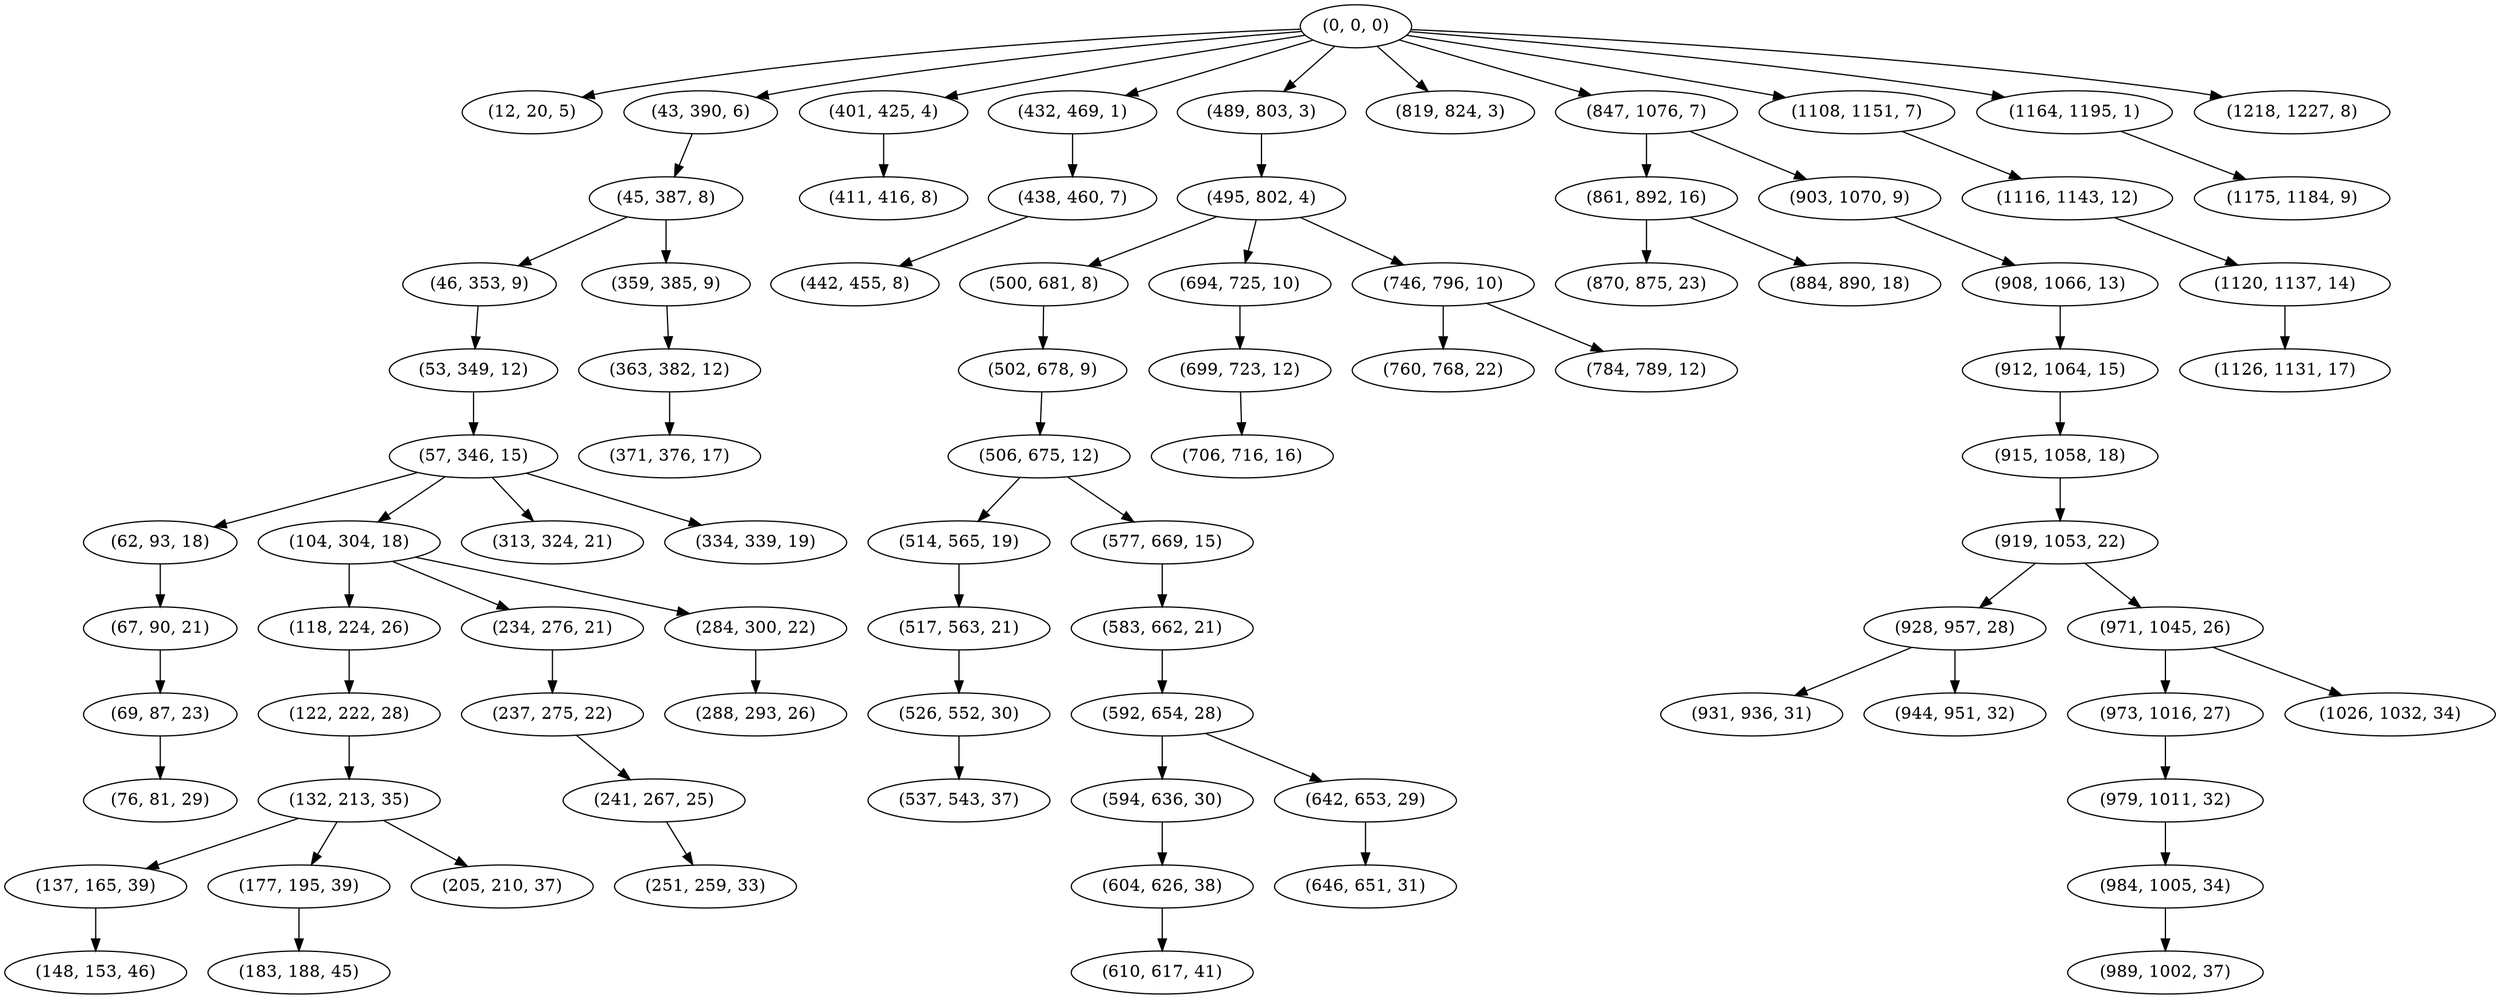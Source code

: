 digraph tree {
    "(0, 0, 0)";
    "(12, 20, 5)";
    "(43, 390, 6)";
    "(45, 387, 8)";
    "(46, 353, 9)";
    "(53, 349, 12)";
    "(57, 346, 15)";
    "(62, 93, 18)";
    "(67, 90, 21)";
    "(69, 87, 23)";
    "(76, 81, 29)";
    "(104, 304, 18)";
    "(118, 224, 26)";
    "(122, 222, 28)";
    "(132, 213, 35)";
    "(137, 165, 39)";
    "(148, 153, 46)";
    "(177, 195, 39)";
    "(183, 188, 45)";
    "(205, 210, 37)";
    "(234, 276, 21)";
    "(237, 275, 22)";
    "(241, 267, 25)";
    "(251, 259, 33)";
    "(284, 300, 22)";
    "(288, 293, 26)";
    "(313, 324, 21)";
    "(334, 339, 19)";
    "(359, 385, 9)";
    "(363, 382, 12)";
    "(371, 376, 17)";
    "(401, 425, 4)";
    "(411, 416, 8)";
    "(432, 469, 1)";
    "(438, 460, 7)";
    "(442, 455, 8)";
    "(489, 803, 3)";
    "(495, 802, 4)";
    "(500, 681, 8)";
    "(502, 678, 9)";
    "(506, 675, 12)";
    "(514, 565, 19)";
    "(517, 563, 21)";
    "(526, 552, 30)";
    "(537, 543, 37)";
    "(577, 669, 15)";
    "(583, 662, 21)";
    "(592, 654, 28)";
    "(594, 636, 30)";
    "(604, 626, 38)";
    "(610, 617, 41)";
    "(642, 653, 29)";
    "(646, 651, 31)";
    "(694, 725, 10)";
    "(699, 723, 12)";
    "(706, 716, 16)";
    "(746, 796, 10)";
    "(760, 768, 22)";
    "(784, 789, 12)";
    "(819, 824, 3)";
    "(847, 1076, 7)";
    "(861, 892, 16)";
    "(870, 875, 23)";
    "(884, 890, 18)";
    "(903, 1070, 9)";
    "(908, 1066, 13)";
    "(912, 1064, 15)";
    "(915, 1058, 18)";
    "(919, 1053, 22)";
    "(928, 957, 28)";
    "(931, 936, 31)";
    "(944, 951, 32)";
    "(971, 1045, 26)";
    "(973, 1016, 27)";
    "(979, 1011, 32)";
    "(984, 1005, 34)";
    "(989, 1002, 37)";
    "(1026, 1032, 34)";
    "(1108, 1151, 7)";
    "(1116, 1143, 12)";
    "(1120, 1137, 14)";
    "(1126, 1131, 17)";
    "(1164, 1195, 1)";
    "(1175, 1184, 9)";
    "(1218, 1227, 8)";
    "(0, 0, 0)" -> "(12, 20, 5)";
    "(0, 0, 0)" -> "(43, 390, 6)";
    "(0, 0, 0)" -> "(401, 425, 4)";
    "(0, 0, 0)" -> "(432, 469, 1)";
    "(0, 0, 0)" -> "(489, 803, 3)";
    "(0, 0, 0)" -> "(819, 824, 3)";
    "(0, 0, 0)" -> "(847, 1076, 7)";
    "(0, 0, 0)" -> "(1108, 1151, 7)";
    "(0, 0, 0)" -> "(1164, 1195, 1)";
    "(0, 0, 0)" -> "(1218, 1227, 8)";
    "(43, 390, 6)" -> "(45, 387, 8)";
    "(45, 387, 8)" -> "(46, 353, 9)";
    "(45, 387, 8)" -> "(359, 385, 9)";
    "(46, 353, 9)" -> "(53, 349, 12)";
    "(53, 349, 12)" -> "(57, 346, 15)";
    "(57, 346, 15)" -> "(62, 93, 18)";
    "(57, 346, 15)" -> "(104, 304, 18)";
    "(57, 346, 15)" -> "(313, 324, 21)";
    "(57, 346, 15)" -> "(334, 339, 19)";
    "(62, 93, 18)" -> "(67, 90, 21)";
    "(67, 90, 21)" -> "(69, 87, 23)";
    "(69, 87, 23)" -> "(76, 81, 29)";
    "(104, 304, 18)" -> "(118, 224, 26)";
    "(104, 304, 18)" -> "(234, 276, 21)";
    "(104, 304, 18)" -> "(284, 300, 22)";
    "(118, 224, 26)" -> "(122, 222, 28)";
    "(122, 222, 28)" -> "(132, 213, 35)";
    "(132, 213, 35)" -> "(137, 165, 39)";
    "(132, 213, 35)" -> "(177, 195, 39)";
    "(132, 213, 35)" -> "(205, 210, 37)";
    "(137, 165, 39)" -> "(148, 153, 46)";
    "(177, 195, 39)" -> "(183, 188, 45)";
    "(234, 276, 21)" -> "(237, 275, 22)";
    "(237, 275, 22)" -> "(241, 267, 25)";
    "(241, 267, 25)" -> "(251, 259, 33)";
    "(284, 300, 22)" -> "(288, 293, 26)";
    "(359, 385, 9)" -> "(363, 382, 12)";
    "(363, 382, 12)" -> "(371, 376, 17)";
    "(401, 425, 4)" -> "(411, 416, 8)";
    "(432, 469, 1)" -> "(438, 460, 7)";
    "(438, 460, 7)" -> "(442, 455, 8)";
    "(489, 803, 3)" -> "(495, 802, 4)";
    "(495, 802, 4)" -> "(500, 681, 8)";
    "(495, 802, 4)" -> "(694, 725, 10)";
    "(495, 802, 4)" -> "(746, 796, 10)";
    "(500, 681, 8)" -> "(502, 678, 9)";
    "(502, 678, 9)" -> "(506, 675, 12)";
    "(506, 675, 12)" -> "(514, 565, 19)";
    "(506, 675, 12)" -> "(577, 669, 15)";
    "(514, 565, 19)" -> "(517, 563, 21)";
    "(517, 563, 21)" -> "(526, 552, 30)";
    "(526, 552, 30)" -> "(537, 543, 37)";
    "(577, 669, 15)" -> "(583, 662, 21)";
    "(583, 662, 21)" -> "(592, 654, 28)";
    "(592, 654, 28)" -> "(594, 636, 30)";
    "(592, 654, 28)" -> "(642, 653, 29)";
    "(594, 636, 30)" -> "(604, 626, 38)";
    "(604, 626, 38)" -> "(610, 617, 41)";
    "(642, 653, 29)" -> "(646, 651, 31)";
    "(694, 725, 10)" -> "(699, 723, 12)";
    "(699, 723, 12)" -> "(706, 716, 16)";
    "(746, 796, 10)" -> "(760, 768, 22)";
    "(746, 796, 10)" -> "(784, 789, 12)";
    "(847, 1076, 7)" -> "(861, 892, 16)";
    "(847, 1076, 7)" -> "(903, 1070, 9)";
    "(861, 892, 16)" -> "(870, 875, 23)";
    "(861, 892, 16)" -> "(884, 890, 18)";
    "(903, 1070, 9)" -> "(908, 1066, 13)";
    "(908, 1066, 13)" -> "(912, 1064, 15)";
    "(912, 1064, 15)" -> "(915, 1058, 18)";
    "(915, 1058, 18)" -> "(919, 1053, 22)";
    "(919, 1053, 22)" -> "(928, 957, 28)";
    "(919, 1053, 22)" -> "(971, 1045, 26)";
    "(928, 957, 28)" -> "(931, 936, 31)";
    "(928, 957, 28)" -> "(944, 951, 32)";
    "(971, 1045, 26)" -> "(973, 1016, 27)";
    "(971, 1045, 26)" -> "(1026, 1032, 34)";
    "(973, 1016, 27)" -> "(979, 1011, 32)";
    "(979, 1011, 32)" -> "(984, 1005, 34)";
    "(984, 1005, 34)" -> "(989, 1002, 37)";
    "(1108, 1151, 7)" -> "(1116, 1143, 12)";
    "(1116, 1143, 12)" -> "(1120, 1137, 14)";
    "(1120, 1137, 14)" -> "(1126, 1131, 17)";
    "(1164, 1195, 1)" -> "(1175, 1184, 9)";
}
